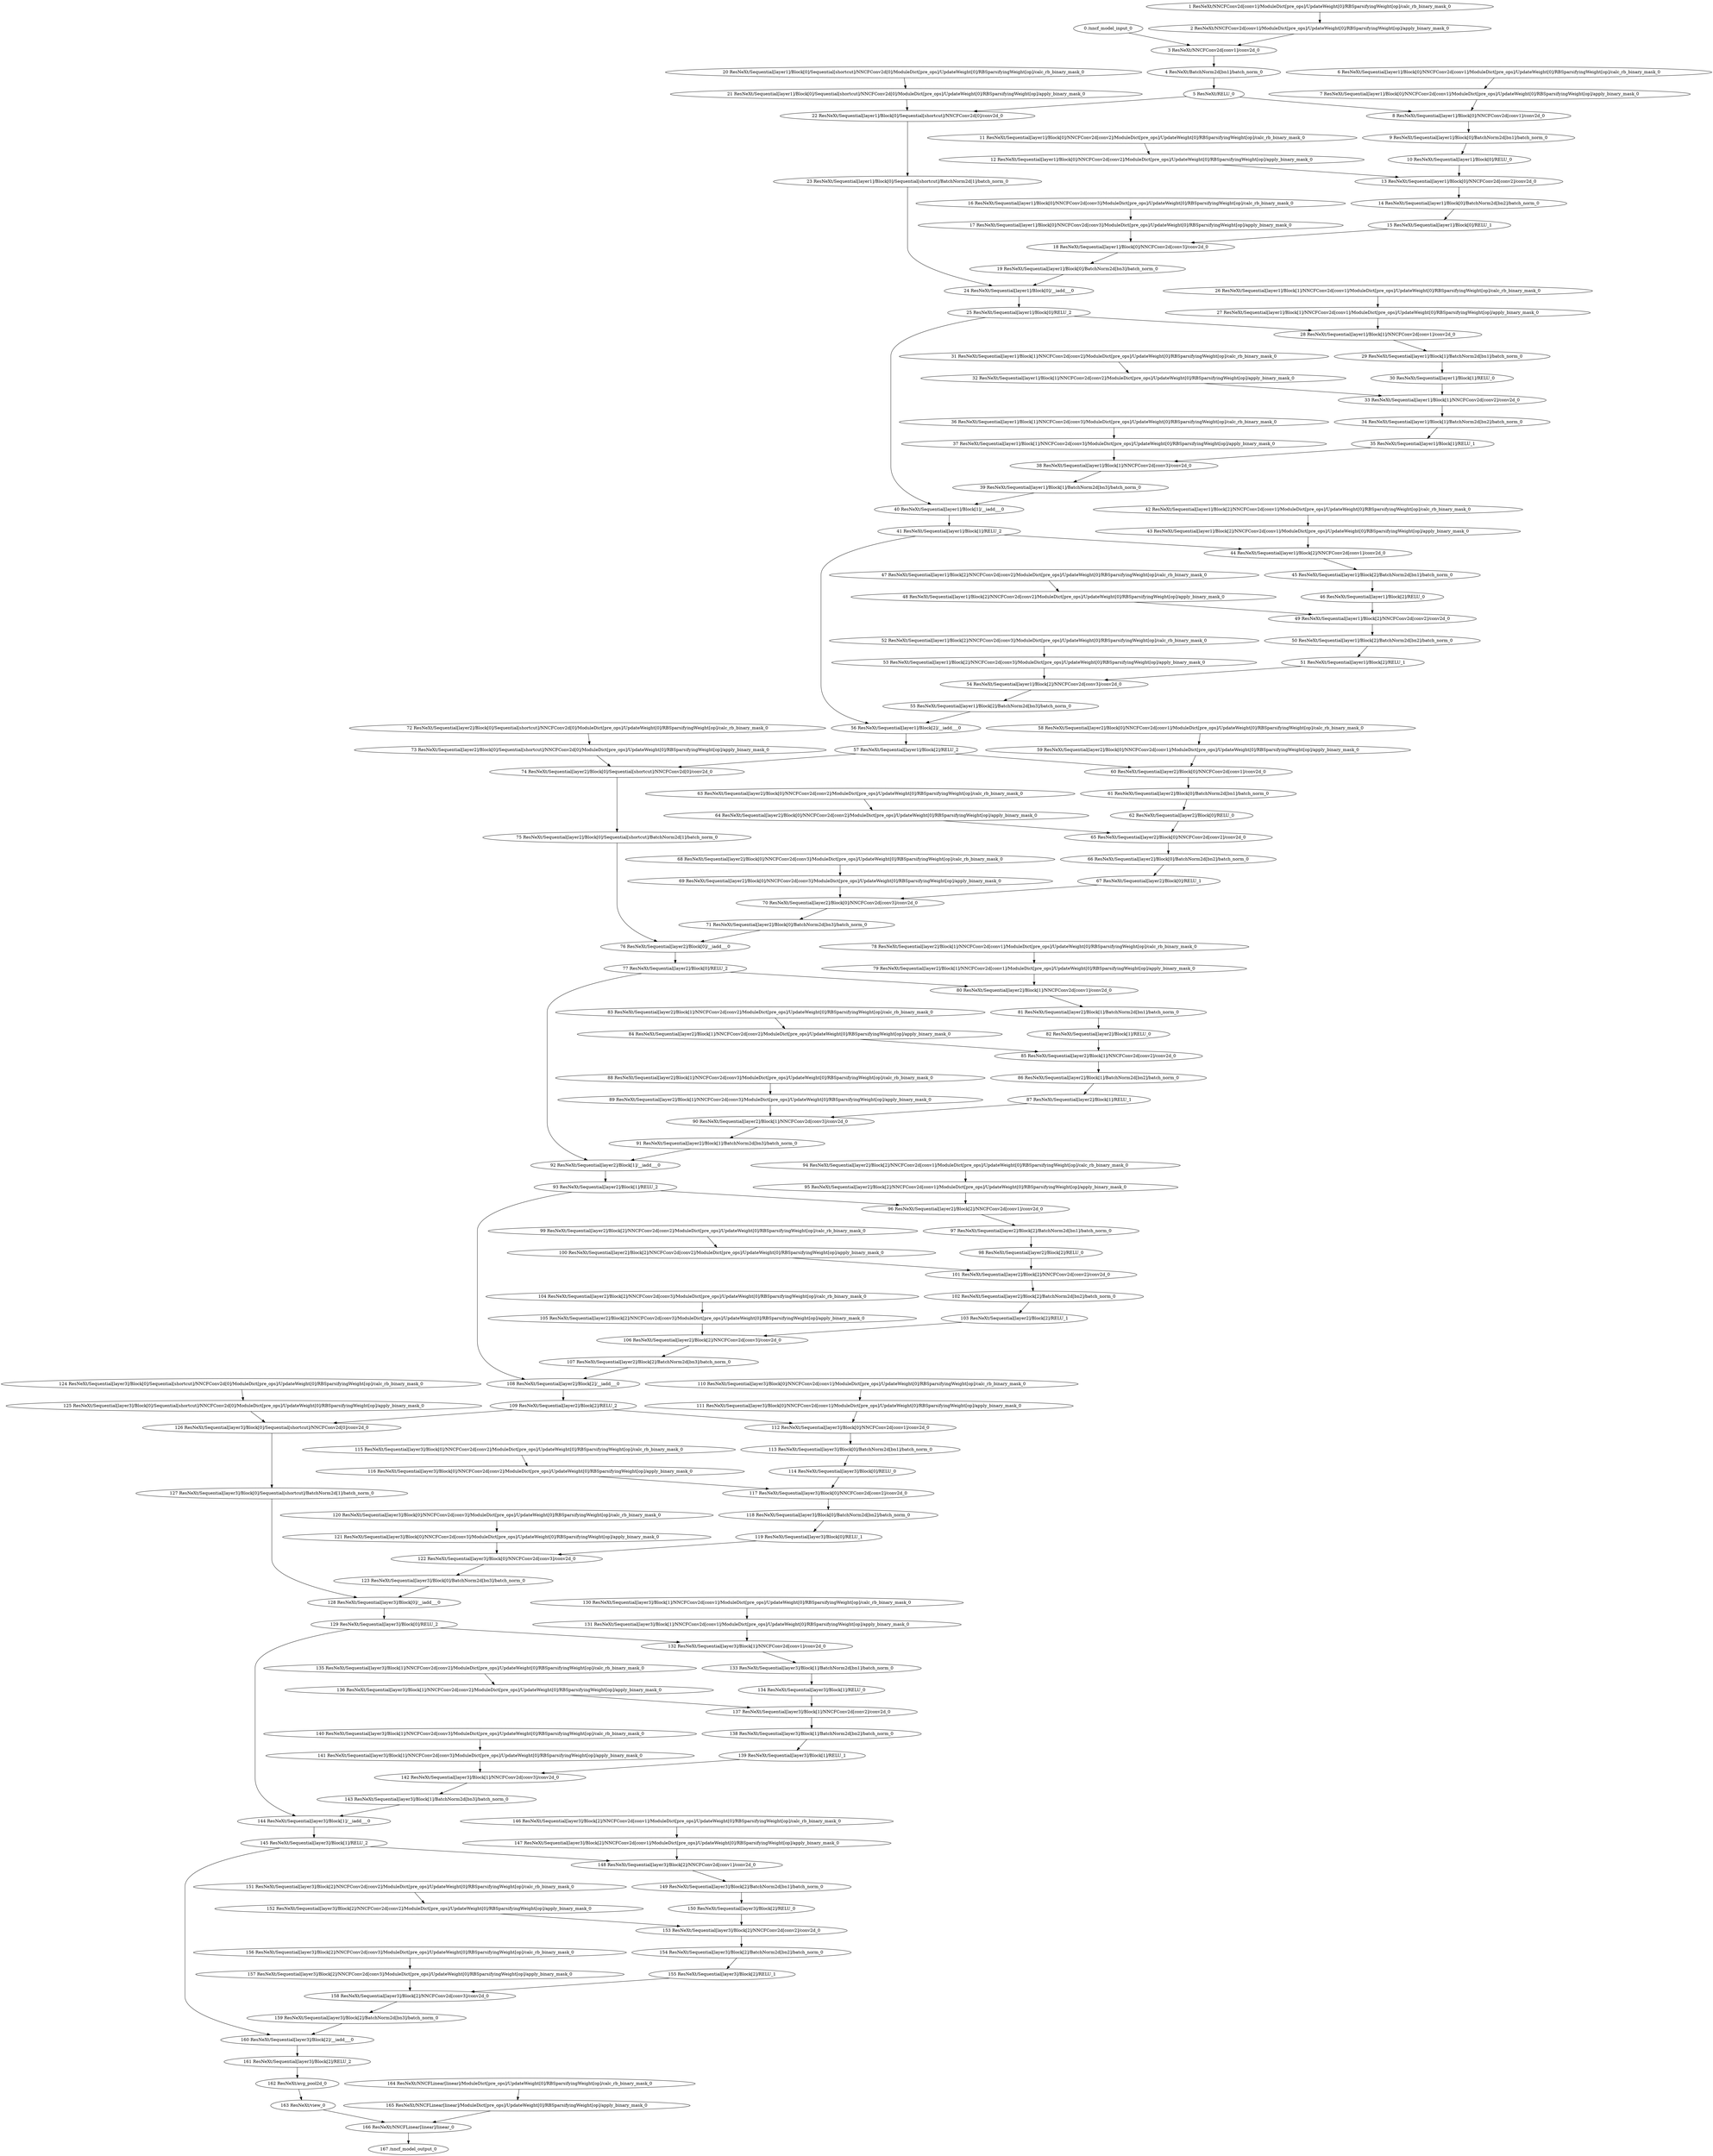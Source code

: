 strict digraph  {
"0 /nncf_model_input_0" [id=0, type=nncf_model_input];
"1 ResNeXt/NNCFConv2d[conv1]/ModuleDict[pre_ops]/UpdateWeight[0]/RBSparsifyingWeight[op]/calc_rb_binary_mask_0" [id=1, type=calc_rb_binary_mask];
"2 ResNeXt/NNCFConv2d[conv1]/ModuleDict[pre_ops]/UpdateWeight[0]/RBSparsifyingWeight[op]/apply_binary_mask_0" [id=2, type=apply_binary_mask];
"3 ResNeXt/NNCFConv2d[conv1]/conv2d_0" [id=3, type=conv2d];
"4 ResNeXt/BatchNorm2d[bn1]/batch_norm_0" [id=4, type=batch_norm];
"5 ResNeXt/RELU_0" [id=5, type=RELU];
"6 ResNeXt/Sequential[layer1]/Block[0]/NNCFConv2d[conv1]/ModuleDict[pre_ops]/UpdateWeight[0]/RBSparsifyingWeight[op]/calc_rb_binary_mask_0" [id=6, type=calc_rb_binary_mask];
"7 ResNeXt/Sequential[layer1]/Block[0]/NNCFConv2d[conv1]/ModuleDict[pre_ops]/UpdateWeight[0]/RBSparsifyingWeight[op]/apply_binary_mask_0" [id=7, type=apply_binary_mask];
"8 ResNeXt/Sequential[layer1]/Block[0]/NNCFConv2d[conv1]/conv2d_0" [id=8, type=conv2d];
"9 ResNeXt/Sequential[layer1]/Block[0]/BatchNorm2d[bn1]/batch_norm_0" [id=9, type=batch_norm];
"10 ResNeXt/Sequential[layer1]/Block[0]/RELU_0" [id=10, type=RELU];
"11 ResNeXt/Sequential[layer1]/Block[0]/NNCFConv2d[conv2]/ModuleDict[pre_ops]/UpdateWeight[0]/RBSparsifyingWeight[op]/calc_rb_binary_mask_0" [id=11, type=calc_rb_binary_mask];
"12 ResNeXt/Sequential[layer1]/Block[0]/NNCFConv2d[conv2]/ModuleDict[pre_ops]/UpdateWeight[0]/RBSparsifyingWeight[op]/apply_binary_mask_0" [id=12, type=apply_binary_mask];
"13 ResNeXt/Sequential[layer1]/Block[0]/NNCFConv2d[conv2]/conv2d_0" [id=13, type=conv2d];
"14 ResNeXt/Sequential[layer1]/Block[0]/BatchNorm2d[bn2]/batch_norm_0" [id=14, type=batch_norm];
"15 ResNeXt/Sequential[layer1]/Block[0]/RELU_1" [id=15, type=RELU];
"16 ResNeXt/Sequential[layer1]/Block[0]/NNCFConv2d[conv3]/ModuleDict[pre_ops]/UpdateWeight[0]/RBSparsifyingWeight[op]/calc_rb_binary_mask_0" [id=16, type=calc_rb_binary_mask];
"17 ResNeXt/Sequential[layer1]/Block[0]/NNCFConv2d[conv3]/ModuleDict[pre_ops]/UpdateWeight[0]/RBSparsifyingWeight[op]/apply_binary_mask_0" [id=17, type=apply_binary_mask];
"18 ResNeXt/Sequential[layer1]/Block[0]/NNCFConv2d[conv3]/conv2d_0" [id=18, type=conv2d];
"19 ResNeXt/Sequential[layer1]/Block[0]/BatchNorm2d[bn3]/batch_norm_0" [id=19, type=batch_norm];
"20 ResNeXt/Sequential[layer1]/Block[0]/Sequential[shortcut]/NNCFConv2d[0]/ModuleDict[pre_ops]/UpdateWeight[0]/RBSparsifyingWeight[op]/calc_rb_binary_mask_0" [id=20, type=calc_rb_binary_mask];
"21 ResNeXt/Sequential[layer1]/Block[0]/Sequential[shortcut]/NNCFConv2d[0]/ModuleDict[pre_ops]/UpdateWeight[0]/RBSparsifyingWeight[op]/apply_binary_mask_0" [id=21, type=apply_binary_mask];
"22 ResNeXt/Sequential[layer1]/Block[0]/Sequential[shortcut]/NNCFConv2d[0]/conv2d_0" [id=22, type=conv2d];
"23 ResNeXt/Sequential[layer1]/Block[0]/Sequential[shortcut]/BatchNorm2d[1]/batch_norm_0" [id=23, type=batch_norm];
"24 ResNeXt/Sequential[layer1]/Block[0]/__iadd___0" [id=24, type=__iadd__];
"25 ResNeXt/Sequential[layer1]/Block[0]/RELU_2" [id=25, type=RELU];
"26 ResNeXt/Sequential[layer1]/Block[1]/NNCFConv2d[conv1]/ModuleDict[pre_ops]/UpdateWeight[0]/RBSparsifyingWeight[op]/calc_rb_binary_mask_0" [id=26, type=calc_rb_binary_mask];
"27 ResNeXt/Sequential[layer1]/Block[1]/NNCFConv2d[conv1]/ModuleDict[pre_ops]/UpdateWeight[0]/RBSparsifyingWeight[op]/apply_binary_mask_0" [id=27, type=apply_binary_mask];
"28 ResNeXt/Sequential[layer1]/Block[1]/NNCFConv2d[conv1]/conv2d_0" [id=28, type=conv2d];
"29 ResNeXt/Sequential[layer1]/Block[1]/BatchNorm2d[bn1]/batch_norm_0" [id=29, type=batch_norm];
"30 ResNeXt/Sequential[layer1]/Block[1]/RELU_0" [id=30, type=RELU];
"31 ResNeXt/Sequential[layer1]/Block[1]/NNCFConv2d[conv2]/ModuleDict[pre_ops]/UpdateWeight[0]/RBSparsifyingWeight[op]/calc_rb_binary_mask_0" [id=31, type=calc_rb_binary_mask];
"32 ResNeXt/Sequential[layer1]/Block[1]/NNCFConv2d[conv2]/ModuleDict[pre_ops]/UpdateWeight[0]/RBSparsifyingWeight[op]/apply_binary_mask_0" [id=32, type=apply_binary_mask];
"33 ResNeXt/Sequential[layer1]/Block[1]/NNCFConv2d[conv2]/conv2d_0" [id=33, type=conv2d];
"34 ResNeXt/Sequential[layer1]/Block[1]/BatchNorm2d[bn2]/batch_norm_0" [id=34, type=batch_norm];
"35 ResNeXt/Sequential[layer1]/Block[1]/RELU_1" [id=35, type=RELU];
"36 ResNeXt/Sequential[layer1]/Block[1]/NNCFConv2d[conv3]/ModuleDict[pre_ops]/UpdateWeight[0]/RBSparsifyingWeight[op]/calc_rb_binary_mask_0" [id=36, type=calc_rb_binary_mask];
"37 ResNeXt/Sequential[layer1]/Block[1]/NNCFConv2d[conv3]/ModuleDict[pre_ops]/UpdateWeight[0]/RBSparsifyingWeight[op]/apply_binary_mask_0" [id=37, type=apply_binary_mask];
"38 ResNeXt/Sequential[layer1]/Block[1]/NNCFConv2d[conv3]/conv2d_0" [id=38, type=conv2d];
"39 ResNeXt/Sequential[layer1]/Block[1]/BatchNorm2d[bn3]/batch_norm_0" [id=39, type=batch_norm];
"40 ResNeXt/Sequential[layer1]/Block[1]/__iadd___0" [id=40, type=__iadd__];
"41 ResNeXt/Sequential[layer1]/Block[1]/RELU_2" [id=41, type=RELU];
"42 ResNeXt/Sequential[layer1]/Block[2]/NNCFConv2d[conv1]/ModuleDict[pre_ops]/UpdateWeight[0]/RBSparsifyingWeight[op]/calc_rb_binary_mask_0" [id=42, type=calc_rb_binary_mask];
"43 ResNeXt/Sequential[layer1]/Block[2]/NNCFConv2d[conv1]/ModuleDict[pre_ops]/UpdateWeight[0]/RBSparsifyingWeight[op]/apply_binary_mask_0" [id=43, type=apply_binary_mask];
"44 ResNeXt/Sequential[layer1]/Block[2]/NNCFConv2d[conv1]/conv2d_0" [id=44, type=conv2d];
"45 ResNeXt/Sequential[layer1]/Block[2]/BatchNorm2d[bn1]/batch_norm_0" [id=45, type=batch_norm];
"46 ResNeXt/Sequential[layer1]/Block[2]/RELU_0" [id=46, type=RELU];
"47 ResNeXt/Sequential[layer1]/Block[2]/NNCFConv2d[conv2]/ModuleDict[pre_ops]/UpdateWeight[0]/RBSparsifyingWeight[op]/calc_rb_binary_mask_0" [id=47, type=calc_rb_binary_mask];
"48 ResNeXt/Sequential[layer1]/Block[2]/NNCFConv2d[conv2]/ModuleDict[pre_ops]/UpdateWeight[0]/RBSparsifyingWeight[op]/apply_binary_mask_0" [id=48, type=apply_binary_mask];
"49 ResNeXt/Sequential[layer1]/Block[2]/NNCFConv2d[conv2]/conv2d_0" [id=49, type=conv2d];
"50 ResNeXt/Sequential[layer1]/Block[2]/BatchNorm2d[bn2]/batch_norm_0" [id=50, type=batch_norm];
"51 ResNeXt/Sequential[layer1]/Block[2]/RELU_1" [id=51, type=RELU];
"52 ResNeXt/Sequential[layer1]/Block[2]/NNCFConv2d[conv3]/ModuleDict[pre_ops]/UpdateWeight[0]/RBSparsifyingWeight[op]/calc_rb_binary_mask_0" [id=52, type=calc_rb_binary_mask];
"53 ResNeXt/Sequential[layer1]/Block[2]/NNCFConv2d[conv3]/ModuleDict[pre_ops]/UpdateWeight[0]/RBSparsifyingWeight[op]/apply_binary_mask_0" [id=53, type=apply_binary_mask];
"54 ResNeXt/Sequential[layer1]/Block[2]/NNCFConv2d[conv3]/conv2d_0" [id=54, type=conv2d];
"55 ResNeXt/Sequential[layer1]/Block[2]/BatchNorm2d[bn3]/batch_norm_0" [id=55, type=batch_norm];
"56 ResNeXt/Sequential[layer1]/Block[2]/__iadd___0" [id=56, type=__iadd__];
"57 ResNeXt/Sequential[layer1]/Block[2]/RELU_2" [id=57, type=RELU];
"58 ResNeXt/Sequential[layer2]/Block[0]/NNCFConv2d[conv1]/ModuleDict[pre_ops]/UpdateWeight[0]/RBSparsifyingWeight[op]/calc_rb_binary_mask_0" [id=58, type=calc_rb_binary_mask];
"59 ResNeXt/Sequential[layer2]/Block[0]/NNCFConv2d[conv1]/ModuleDict[pre_ops]/UpdateWeight[0]/RBSparsifyingWeight[op]/apply_binary_mask_0" [id=59, type=apply_binary_mask];
"60 ResNeXt/Sequential[layer2]/Block[0]/NNCFConv2d[conv1]/conv2d_0" [id=60, type=conv2d];
"61 ResNeXt/Sequential[layer2]/Block[0]/BatchNorm2d[bn1]/batch_norm_0" [id=61, type=batch_norm];
"62 ResNeXt/Sequential[layer2]/Block[0]/RELU_0" [id=62, type=RELU];
"63 ResNeXt/Sequential[layer2]/Block[0]/NNCFConv2d[conv2]/ModuleDict[pre_ops]/UpdateWeight[0]/RBSparsifyingWeight[op]/calc_rb_binary_mask_0" [id=63, type=calc_rb_binary_mask];
"64 ResNeXt/Sequential[layer2]/Block[0]/NNCFConv2d[conv2]/ModuleDict[pre_ops]/UpdateWeight[0]/RBSparsifyingWeight[op]/apply_binary_mask_0" [id=64, type=apply_binary_mask];
"65 ResNeXt/Sequential[layer2]/Block[0]/NNCFConv2d[conv2]/conv2d_0" [id=65, type=conv2d];
"66 ResNeXt/Sequential[layer2]/Block[0]/BatchNorm2d[bn2]/batch_norm_0" [id=66, type=batch_norm];
"67 ResNeXt/Sequential[layer2]/Block[0]/RELU_1" [id=67, type=RELU];
"68 ResNeXt/Sequential[layer2]/Block[0]/NNCFConv2d[conv3]/ModuleDict[pre_ops]/UpdateWeight[0]/RBSparsifyingWeight[op]/calc_rb_binary_mask_0" [id=68, type=calc_rb_binary_mask];
"69 ResNeXt/Sequential[layer2]/Block[0]/NNCFConv2d[conv3]/ModuleDict[pre_ops]/UpdateWeight[0]/RBSparsifyingWeight[op]/apply_binary_mask_0" [id=69, type=apply_binary_mask];
"70 ResNeXt/Sequential[layer2]/Block[0]/NNCFConv2d[conv3]/conv2d_0" [id=70, type=conv2d];
"71 ResNeXt/Sequential[layer2]/Block[0]/BatchNorm2d[bn3]/batch_norm_0" [id=71, type=batch_norm];
"72 ResNeXt/Sequential[layer2]/Block[0]/Sequential[shortcut]/NNCFConv2d[0]/ModuleDict[pre_ops]/UpdateWeight[0]/RBSparsifyingWeight[op]/calc_rb_binary_mask_0" [id=72, type=calc_rb_binary_mask];
"73 ResNeXt/Sequential[layer2]/Block[0]/Sequential[shortcut]/NNCFConv2d[0]/ModuleDict[pre_ops]/UpdateWeight[0]/RBSparsifyingWeight[op]/apply_binary_mask_0" [id=73, type=apply_binary_mask];
"74 ResNeXt/Sequential[layer2]/Block[0]/Sequential[shortcut]/NNCFConv2d[0]/conv2d_0" [id=74, type=conv2d];
"75 ResNeXt/Sequential[layer2]/Block[0]/Sequential[shortcut]/BatchNorm2d[1]/batch_norm_0" [id=75, type=batch_norm];
"76 ResNeXt/Sequential[layer2]/Block[0]/__iadd___0" [id=76, type=__iadd__];
"77 ResNeXt/Sequential[layer2]/Block[0]/RELU_2" [id=77, type=RELU];
"78 ResNeXt/Sequential[layer2]/Block[1]/NNCFConv2d[conv1]/ModuleDict[pre_ops]/UpdateWeight[0]/RBSparsifyingWeight[op]/calc_rb_binary_mask_0" [id=78, type=calc_rb_binary_mask];
"79 ResNeXt/Sequential[layer2]/Block[1]/NNCFConv2d[conv1]/ModuleDict[pre_ops]/UpdateWeight[0]/RBSparsifyingWeight[op]/apply_binary_mask_0" [id=79, type=apply_binary_mask];
"80 ResNeXt/Sequential[layer2]/Block[1]/NNCFConv2d[conv1]/conv2d_0" [id=80, type=conv2d];
"81 ResNeXt/Sequential[layer2]/Block[1]/BatchNorm2d[bn1]/batch_norm_0" [id=81, type=batch_norm];
"82 ResNeXt/Sequential[layer2]/Block[1]/RELU_0" [id=82, type=RELU];
"83 ResNeXt/Sequential[layer2]/Block[1]/NNCFConv2d[conv2]/ModuleDict[pre_ops]/UpdateWeight[0]/RBSparsifyingWeight[op]/calc_rb_binary_mask_0" [id=83, type=calc_rb_binary_mask];
"84 ResNeXt/Sequential[layer2]/Block[1]/NNCFConv2d[conv2]/ModuleDict[pre_ops]/UpdateWeight[0]/RBSparsifyingWeight[op]/apply_binary_mask_0" [id=84, type=apply_binary_mask];
"85 ResNeXt/Sequential[layer2]/Block[1]/NNCFConv2d[conv2]/conv2d_0" [id=85, type=conv2d];
"86 ResNeXt/Sequential[layer2]/Block[1]/BatchNorm2d[bn2]/batch_norm_0" [id=86, type=batch_norm];
"87 ResNeXt/Sequential[layer2]/Block[1]/RELU_1" [id=87, type=RELU];
"88 ResNeXt/Sequential[layer2]/Block[1]/NNCFConv2d[conv3]/ModuleDict[pre_ops]/UpdateWeight[0]/RBSparsifyingWeight[op]/calc_rb_binary_mask_0" [id=88, type=calc_rb_binary_mask];
"89 ResNeXt/Sequential[layer2]/Block[1]/NNCFConv2d[conv3]/ModuleDict[pre_ops]/UpdateWeight[0]/RBSparsifyingWeight[op]/apply_binary_mask_0" [id=89, type=apply_binary_mask];
"90 ResNeXt/Sequential[layer2]/Block[1]/NNCFConv2d[conv3]/conv2d_0" [id=90, type=conv2d];
"91 ResNeXt/Sequential[layer2]/Block[1]/BatchNorm2d[bn3]/batch_norm_0" [id=91, type=batch_norm];
"92 ResNeXt/Sequential[layer2]/Block[1]/__iadd___0" [id=92, type=__iadd__];
"93 ResNeXt/Sequential[layer2]/Block[1]/RELU_2" [id=93, type=RELU];
"94 ResNeXt/Sequential[layer2]/Block[2]/NNCFConv2d[conv1]/ModuleDict[pre_ops]/UpdateWeight[0]/RBSparsifyingWeight[op]/calc_rb_binary_mask_0" [id=94, type=calc_rb_binary_mask];
"95 ResNeXt/Sequential[layer2]/Block[2]/NNCFConv2d[conv1]/ModuleDict[pre_ops]/UpdateWeight[0]/RBSparsifyingWeight[op]/apply_binary_mask_0" [id=95, type=apply_binary_mask];
"96 ResNeXt/Sequential[layer2]/Block[2]/NNCFConv2d[conv1]/conv2d_0" [id=96, type=conv2d];
"97 ResNeXt/Sequential[layer2]/Block[2]/BatchNorm2d[bn1]/batch_norm_0" [id=97, type=batch_norm];
"98 ResNeXt/Sequential[layer2]/Block[2]/RELU_0" [id=98, type=RELU];
"99 ResNeXt/Sequential[layer2]/Block[2]/NNCFConv2d[conv2]/ModuleDict[pre_ops]/UpdateWeight[0]/RBSparsifyingWeight[op]/calc_rb_binary_mask_0" [id=99, type=calc_rb_binary_mask];
"100 ResNeXt/Sequential[layer2]/Block[2]/NNCFConv2d[conv2]/ModuleDict[pre_ops]/UpdateWeight[0]/RBSparsifyingWeight[op]/apply_binary_mask_0" [id=100, type=apply_binary_mask];
"101 ResNeXt/Sequential[layer2]/Block[2]/NNCFConv2d[conv2]/conv2d_0" [id=101, type=conv2d];
"102 ResNeXt/Sequential[layer2]/Block[2]/BatchNorm2d[bn2]/batch_norm_0" [id=102, type=batch_norm];
"103 ResNeXt/Sequential[layer2]/Block[2]/RELU_1" [id=103, type=RELU];
"104 ResNeXt/Sequential[layer2]/Block[2]/NNCFConv2d[conv3]/ModuleDict[pre_ops]/UpdateWeight[0]/RBSparsifyingWeight[op]/calc_rb_binary_mask_0" [id=104, type=calc_rb_binary_mask];
"105 ResNeXt/Sequential[layer2]/Block[2]/NNCFConv2d[conv3]/ModuleDict[pre_ops]/UpdateWeight[0]/RBSparsifyingWeight[op]/apply_binary_mask_0" [id=105, type=apply_binary_mask];
"106 ResNeXt/Sequential[layer2]/Block[2]/NNCFConv2d[conv3]/conv2d_0" [id=106, type=conv2d];
"107 ResNeXt/Sequential[layer2]/Block[2]/BatchNorm2d[bn3]/batch_norm_0" [id=107, type=batch_norm];
"108 ResNeXt/Sequential[layer2]/Block[2]/__iadd___0" [id=108, type=__iadd__];
"109 ResNeXt/Sequential[layer2]/Block[2]/RELU_2" [id=109, type=RELU];
"110 ResNeXt/Sequential[layer3]/Block[0]/NNCFConv2d[conv1]/ModuleDict[pre_ops]/UpdateWeight[0]/RBSparsifyingWeight[op]/calc_rb_binary_mask_0" [id=110, type=calc_rb_binary_mask];
"111 ResNeXt/Sequential[layer3]/Block[0]/NNCFConv2d[conv1]/ModuleDict[pre_ops]/UpdateWeight[0]/RBSparsifyingWeight[op]/apply_binary_mask_0" [id=111, type=apply_binary_mask];
"112 ResNeXt/Sequential[layer3]/Block[0]/NNCFConv2d[conv1]/conv2d_0" [id=112, type=conv2d];
"113 ResNeXt/Sequential[layer3]/Block[0]/BatchNorm2d[bn1]/batch_norm_0" [id=113, type=batch_norm];
"114 ResNeXt/Sequential[layer3]/Block[0]/RELU_0" [id=114, type=RELU];
"115 ResNeXt/Sequential[layer3]/Block[0]/NNCFConv2d[conv2]/ModuleDict[pre_ops]/UpdateWeight[0]/RBSparsifyingWeight[op]/calc_rb_binary_mask_0" [id=115, type=calc_rb_binary_mask];
"116 ResNeXt/Sequential[layer3]/Block[0]/NNCFConv2d[conv2]/ModuleDict[pre_ops]/UpdateWeight[0]/RBSparsifyingWeight[op]/apply_binary_mask_0" [id=116, type=apply_binary_mask];
"117 ResNeXt/Sequential[layer3]/Block[0]/NNCFConv2d[conv2]/conv2d_0" [id=117, type=conv2d];
"118 ResNeXt/Sequential[layer3]/Block[0]/BatchNorm2d[bn2]/batch_norm_0" [id=118, type=batch_norm];
"119 ResNeXt/Sequential[layer3]/Block[0]/RELU_1" [id=119, type=RELU];
"120 ResNeXt/Sequential[layer3]/Block[0]/NNCFConv2d[conv3]/ModuleDict[pre_ops]/UpdateWeight[0]/RBSparsifyingWeight[op]/calc_rb_binary_mask_0" [id=120, type=calc_rb_binary_mask];
"121 ResNeXt/Sequential[layer3]/Block[0]/NNCFConv2d[conv3]/ModuleDict[pre_ops]/UpdateWeight[0]/RBSparsifyingWeight[op]/apply_binary_mask_0" [id=121, type=apply_binary_mask];
"122 ResNeXt/Sequential[layer3]/Block[0]/NNCFConv2d[conv3]/conv2d_0" [id=122, type=conv2d];
"123 ResNeXt/Sequential[layer3]/Block[0]/BatchNorm2d[bn3]/batch_norm_0" [id=123, type=batch_norm];
"124 ResNeXt/Sequential[layer3]/Block[0]/Sequential[shortcut]/NNCFConv2d[0]/ModuleDict[pre_ops]/UpdateWeight[0]/RBSparsifyingWeight[op]/calc_rb_binary_mask_0" [id=124, type=calc_rb_binary_mask];
"125 ResNeXt/Sequential[layer3]/Block[0]/Sequential[shortcut]/NNCFConv2d[0]/ModuleDict[pre_ops]/UpdateWeight[0]/RBSparsifyingWeight[op]/apply_binary_mask_0" [id=125, type=apply_binary_mask];
"126 ResNeXt/Sequential[layer3]/Block[0]/Sequential[shortcut]/NNCFConv2d[0]/conv2d_0" [id=126, type=conv2d];
"127 ResNeXt/Sequential[layer3]/Block[0]/Sequential[shortcut]/BatchNorm2d[1]/batch_norm_0" [id=127, type=batch_norm];
"128 ResNeXt/Sequential[layer3]/Block[0]/__iadd___0" [id=128, type=__iadd__];
"129 ResNeXt/Sequential[layer3]/Block[0]/RELU_2" [id=129, type=RELU];
"130 ResNeXt/Sequential[layer3]/Block[1]/NNCFConv2d[conv1]/ModuleDict[pre_ops]/UpdateWeight[0]/RBSparsifyingWeight[op]/calc_rb_binary_mask_0" [id=130, type=calc_rb_binary_mask];
"131 ResNeXt/Sequential[layer3]/Block[1]/NNCFConv2d[conv1]/ModuleDict[pre_ops]/UpdateWeight[0]/RBSparsifyingWeight[op]/apply_binary_mask_0" [id=131, type=apply_binary_mask];
"132 ResNeXt/Sequential[layer3]/Block[1]/NNCFConv2d[conv1]/conv2d_0" [id=132, type=conv2d];
"133 ResNeXt/Sequential[layer3]/Block[1]/BatchNorm2d[bn1]/batch_norm_0" [id=133, type=batch_norm];
"134 ResNeXt/Sequential[layer3]/Block[1]/RELU_0" [id=134, type=RELU];
"135 ResNeXt/Sequential[layer3]/Block[1]/NNCFConv2d[conv2]/ModuleDict[pre_ops]/UpdateWeight[0]/RBSparsifyingWeight[op]/calc_rb_binary_mask_0" [id=135, type=calc_rb_binary_mask];
"136 ResNeXt/Sequential[layer3]/Block[1]/NNCFConv2d[conv2]/ModuleDict[pre_ops]/UpdateWeight[0]/RBSparsifyingWeight[op]/apply_binary_mask_0" [id=136, type=apply_binary_mask];
"137 ResNeXt/Sequential[layer3]/Block[1]/NNCFConv2d[conv2]/conv2d_0" [id=137, type=conv2d];
"138 ResNeXt/Sequential[layer3]/Block[1]/BatchNorm2d[bn2]/batch_norm_0" [id=138, type=batch_norm];
"139 ResNeXt/Sequential[layer3]/Block[1]/RELU_1" [id=139, type=RELU];
"140 ResNeXt/Sequential[layer3]/Block[1]/NNCFConv2d[conv3]/ModuleDict[pre_ops]/UpdateWeight[0]/RBSparsifyingWeight[op]/calc_rb_binary_mask_0" [id=140, type=calc_rb_binary_mask];
"141 ResNeXt/Sequential[layer3]/Block[1]/NNCFConv2d[conv3]/ModuleDict[pre_ops]/UpdateWeight[0]/RBSparsifyingWeight[op]/apply_binary_mask_0" [id=141, type=apply_binary_mask];
"142 ResNeXt/Sequential[layer3]/Block[1]/NNCFConv2d[conv3]/conv2d_0" [id=142, type=conv2d];
"143 ResNeXt/Sequential[layer3]/Block[1]/BatchNorm2d[bn3]/batch_norm_0" [id=143, type=batch_norm];
"144 ResNeXt/Sequential[layer3]/Block[1]/__iadd___0" [id=144, type=__iadd__];
"145 ResNeXt/Sequential[layer3]/Block[1]/RELU_2" [id=145, type=RELU];
"146 ResNeXt/Sequential[layer3]/Block[2]/NNCFConv2d[conv1]/ModuleDict[pre_ops]/UpdateWeight[0]/RBSparsifyingWeight[op]/calc_rb_binary_mask_0" [id=146, type=calc_rb_binary_mask];
"147 ResNeXt/Sequential[layer3]/Block[2]/NNCFConv2d[conv1]/ModuleDict[pre_ops]/UpdateWeight[0]/RBSparsifyingWeight[op]/apply_binary_mask_0" [id=147, type=apply_binary_mask];
"148 ResNeXt/Sequential[layer3]/Block[2]/NNCFConv2d[conv1]/conv2d_0" [id=148, type=conv2d];
"149 ResNeXt/Sequential[layer3]/Block[2]/BatchNorm2d[bn1]/batch_norm_0" [id=149, type=batch_norm];
"150 ResNeXt/Sequential[layer3]/Block[2]/RELU_0" [id=150, type=RELU];
"151 ResNeXt/Sequential[layer3]/Block[2]/NNCFConv2d[conv2]/ModuleDict[pre_ops]/UpdateWeight[0]/RBSparsifyingWeight[op]/calc_rb_binary_mask_0" [id=151, type=calc_rb_binary_mask];
"152 ResNeXt/Sequential[layer3]/Block[2]/NNCFConv2d[conv2]/ModuleDict[pre_ops]/UpdateWeight[0]/RBSparsifyingWeight[op]/apply_binary_mask_0" [id=152, type=apply_binary_mask];
"153 ResNeXt/Sequential[layer3]/Block[2]/NNCFConv2d[conv2]/conv2d_0" [id=153, type=conv2d];
"154 ResNeXt/Sequential[layer3]/Block[2]/BatchNorm2d[bn2]/batch_norm_0" [id=154, type=batch_norm];
"155 ResNeXt/Sequential[layer3]/Block[2]/RELU_1" [id=155, type=RELU];
"156 ResNeXt/Sequential[layer3]/Block[2]/NNCFConv2d[conv3]/ModuleDict[pre_ops]/UpdateWeight[0]/RBSparsifyingWeight[op]/calc_rb_binary_mask_0" [id=156, type=calc_rb_binary_mask];
"157 ResNeXt/Sequential[layer3]/Block[2]/NNCFConv2d[conv3]/ModuleDict[pre_ops]/UpdateWeight[0]/RBSparsifyingWeight[op]/apply_binary_mask_0" [id=157, type=apply_binary_mask];
"158 ResNeXt/Sequential[layer3]/Block[2]/NNCFConv2d[conv3]/conv2d_0" [id=158, type=conv2d];
"159 ResNeXt/Sequential[layer3]/Block[2]/BatchNorm2d[bn3]/batch_norm_0" [id=159, type=batch_norm];
"160 ResNeXt/Sequential[layer3]/Block[2]/__iadd___0" [id=160, type=__iadd__];
"161 ResNeXt/Sequential[layer3]/Block[2]/RELU_2" [id=161, type=RELU];
"162 ResNeXt/avg_pool2d_0" [id=162, type=avg_pool2d];
"163 ResNeXt/view_0" [id=163, type=view];
"164 ResNeXt/NNCFLinear[linear]/ModuleDict[pre_ops]/UpdateWeight[0]/RBSparsifyingWeight[op]/calc_rb_binary_mask_0" [id=164, type=calc_rb_binary_mask];
"165 ResNeXt/NNCFLinear[linear]/ModuleDict[pre_ops]/UpdateWeight[0]/RBSparsifyingWeight[op]/apply_binary_mask_0" [id=165, type=apply_binary_mask];
"166 ResNeXt/NNCFLinear[linear]/linear_0" [id=166, type=linear];
"167 /nncf_model_output_0" [id=167, type=nncf_model_output];
"0 /nncf_model_input_0" -> "3 ResNeXt/NNCFConv2d[conv1]/conv2d_0";
"1 ResNeXt/NNCFConv2d[conv1]/ModuleDict[pre_ops]/UpdateWeight[0]/RBSparsifyingWeight[op]/calc_rb_binary_mask_0" -> "2 ResNeXt/NNCFConv2d[conv1]/ModuleDict[pre_ops]/UpdateWeight[0]/RBSparsifyingWeight[op]/apply_binary_mask_0";
"2 ResNeXt/NNCFConv2d[conv1]/ModuleDict[pre_ops]/UpdateWeight[0]/RBSparsifyingWeight[op]/apply_binary_mask_0" -> "3 ResNeXt/NNCFConv2d[conv1]/conv2d_0";
"3 ResNeXt/NNCFConv2d[conv1]/conv2d_0" -> "4 ResNeXt/BatchNorm2d[bn1]/batch_norm_0";
"4 ResNeXt/BatchNorm2d[bn1]/batch_norm_0" -> "5 ResNeXt/RELU_0";
"5 ResNeXt/RELU_0" -> "8 ResNeXt/Sequential[layer1]/Block[0]/NNCFConv2d[conv1]/conv2d_0";
"6 ResNeXt/Sequential[layer1]/Block[0]/NNCFConv2d[conv1]/ModuleDict[pre_ops]/UpdateWeight[0]/RBSparsifyingWeight[op]/calc_rb_binary_mask_0" -> "7 ResNeXt/Sequential[layer1]/Block[0]/NNCFConv2d[conv1]/ModuleDict[pre_ops]/UpdateWeight[0]/RBSparsifyingWeight[op]/apply_binary_mask_0";
"7 ResNeXt/Sequential[layer1]/Block[0]/NNCFConv2d[conv1]/ModuleDict[pre_ops]/UpdateWeight[0]/RBSparsifyingWeight[op]/apply_binary_mask_0" -> "8 ResNeXt/Sequential[layer1]/Block[0]/NNCFConv2d[conv1]/conv2d_0";
"8 ResNeXt/Sequential[layer1]/Block[0]/NNCFConv2d[conv1]/conv2d_0" -> "9 ResNeXt/Sequential[layer1]/Block[0]/BatchNorm2d[bn1]/batch_norm_0";
"5 ResNeXt/RELU_0" -> "22 ResNeXt/Sequential[layer1]/Block[0]/Sequential[shortcut]/NNCFConv2d[0]/conv2d_0";
"9 ResNeXt/Sequential[layer1]/Block[0]/BatchNorm2d[bn1]/batch_norm_0" -> "10 ResNeXt/Sequential[layer1]/Block[0]/RELU_0";
"10 ResNeXt/Sequential[layer1]/Block[0]/RELU_0" -> "13 ResNeXt/Sequential[layer1]/Block[0]/NNCFConv2d[conv2]/conv2d_0";
"11 ResNeXt/Sequential[layer1]/Block[0]/NNCFConv2d[conv2]/ModuleDict[pre_ops]/UpdateWeight[0]/RBSparsifyingWeight[op]/calc_rb_binary_mask_0" -> "12 ResNeXt/Sequential[layer1]/Block[0]/NNCFConv2d[conv2]/ModuleDict[pre_ops]/UpdateWeight[0]/RBSparsifyingWeight[op]/apply_binary_mask_0";
"12 ResNeXt/Sequential[layer1]/Block[0]/NNCFConv2d[conv2]/ModuleDict[pre_ops]/UpdateWeight[0]/RBSparsifyingWeight[op]/apply_binary_mask_0" -> "13 ResNeXt/Sequential[layer1]/Block[0]/NNCFConv2d[conv2]/conv2d_0";
"13 ResNeXt/Sequential[layer1]/Block[0]/NNCFConv2d[conv2]/conv2d_0" -> "14 ResNeXt/Sequential[layer1]/Block[0]/BatchNorm2d[bn2]/batch_norm_0";
"14 ResNeXt/Sequential[layer1]/Block[0]/BatchNorm2d[bn2]/batch_norm_0" -> "15 ResNeXt/Sequential[layer1]/Block[0]/RELU_1";
"15 ResNeXt/Sequential[layer1]/Block[0]/RELU_1" -> "18 ResNeXt/Sequential[layer1]/Block[0]/NNCFConv2d[conv3]/conv2d_0";
"16 ResNeXt/Sequential[layer1]/Block[0]/NNCFConv2d[conv3]/ModuleDict[pre_ops]/UpdateWeight[0]/RBSparsifyingWeight[op]/calc_rb_binary_mask_0" -> "17 ResNeXt/Sequential[layer1]/Block[0]/NNCFConv2d[conv3]/ModuleDict[pre_ops]/UpdateWeight[0]/RBSparsifyingWeight[op]/apply_binary_mask_0";
"17 ResNeXt/Sequential[layer1]/Block[0]/NNCFConv2d[conv3]/ModuleDict[pre_ops]/UpdateWeight[0]/RBSparsifyingWeight[op]/apply_binary_mask_0" -> "18 ResNeXt/Sequential[layer1]/Block[0]/NNCFConv2d[conv3]/conv2d_0";
"18 ResNeXt/Sequential[layer1]/Block[0]/NNCFConv2d[conv3]/conv2d_0" -> "19 ResNeXt/Sequential[layer1]/Block[0]/BatchNorm2d[bn3]/batch_norm_0";
"19 ResNeXt/Sequential[layer1]/Block[0]/BatchNorm2d[bn3]/batch_norm_0" -> "24 ResNeXt/Sequential[layer1]/Block[0]/__iadd___0";
"20 ResNeXt/Sequential[layer1]/Block[0]/Sequential[shortcut]/NNCFConv2d[0]/ModuleDict[pre_ops]/UpdateWeight[0]/RBSparsifyingWeight[op]/calc_rb_binary_mask_0" -> "21 ResNeXt/Sequential[layer1]/Block[0]/Sequential[shortcut]/NNCFConv2d[0]/ModuleDict[pre_ops]/UpdateWeight[0]/RBSparsifyingWeight[op]/apply_binary_mask_0";
"21 ResNeXt/Sequential[layer1]/Block[0]/Sequential[shortcut]/NNCFConv2d[0]/ModuleDict[pre_ops]/UpdateWeight[0]/RBSparsifyingWeight[op]/apply_binary_mask_0" -> "22 ResNeXt/Sequential[layer1]/Block[0]/Sequential[shortcut]/NNCFConv2d[0]/conv2d_0";
"22 ResNeXt/Sequential[layer1]/Block[0]/Sequential[shortcut]/NNCFConv2d[0]/conv2d_0" -> "23 ResNeXt/Sequential[layer1]/Block[0]/Sequential[shortcut]/BatchNorm2d[1]/batch_norm_0";
"23 ResNeXt/Sequential[layer1]/Block[0]/Sequential[shortcut]/BatchNorm2d[1]/batch_norm_0" -> "24 ResNeXt/Sequential[layer1]/Block[0]/__iadd___0";
"24 ResNeXt/Sequential[layer1]/Block[0]/__iadd___0" -> "25 ResNeXt/Sequential[layer1]/Block[0]/RELU_2";
"25 ResNeXt/Sequential[layer1]/Block[0]/RELU_2" -> "28 ResNeXt/Sequential[layer1]/Block[1]/NNCFConv2d[conv1]/conv2d_0";
"25 ResNeXt/Sequential[layer1]/Block[0]/RELU_2" -> "40 ResNeXt/Sequential[layer1]/Block[1]/__iadd___0";
"26 ResNeXt/Sequential[layer1]/Block[1]/NNCFConv2d[conv1]/ModuleDict[pre_ops]/UpdateWeight[0]/RBSparsifyingWeight[op]/calc_rb_binary_mask_0" -> "27 ResNeXt/Sequential[layer1]/Block[1]/NNCFConv2d[conv1]/ModuleDict[pre_ops]/UpdateWeight[0]/RBSparsifyingWeight[op]/apply_binary_mask_0";
"27 ResNeXt/Sequential[layer1]/Block[1]/NNCFConv2d[conv1]/ModuleDict[pre_ops]/UpdateWeight[0]/RBSparsifyingWeight[op]/apply_binary_mask_0" -> "28 ResNeXt/Sequential[layer1]/Block[1]/NNCFConv2d[conv1]/conv2d_0";
"28 ResNeXt/Sequential[layer1]/Block[1]/NNCFConv2d[conv1]/conv2d_0" -> "29 ResNeXt/Sequential[layer1]/Block[1]/BatchNorm2d[bn1]/batch_norm_0";
"29 ResNeXt/Sequential[layer1]/Block[1]/BatchNorm2d[bn1]/batch_norm_0" -> "30 ResNeXt/Sequential[layer1]/Block[1]/RELU_0";
"30 ResNeXt/Sequential[layer1]/Block[1]/RELU_0" -> "33 ResNeXt/Sequential[layer1]/Block[1]/NNCFConv2d[conv2]/conv2d_0";
"31 ResNeXt/Sequential[layer1]/Block[1]/NNCFConv2d[conv2]/ModuleDict[pre_ops]/UpdateWeight[0]/RBSparsifyingWeight[op]/calc_rb_binary_mask_0" -> "32 ResNeXt/Sequential[layer1]/Block[1]/NNCFConv2d[conv2]/ModuleDict[pre_ops]/UpdateWeight[0]/RBSparsifyingWeight[op]/apply_binary_mask_0";
"32 ResNeXt/Sequential[layer1]/Block[1]/NNCFConv2d[conv2]/ModuleDict[pre_ops]/UpdateWeight[0]/RBSparsifyingWeight[op]/apply_binary_mask_0" -> "33 ResNeXt/Sequential[layer1]/Block[1]/NNCFConv2d[conv2]/conv2d_0";
"33 ResNeXt/Sequential[layer1]/Block[1]/NNCFConv2d[conv2]/conv2d_0" -> "34 ResNeXt/Sequential[layer1]/Block[1]/BatchNorm2d[bn2]/batch_norm_0";
"34 ResNeXt/Sequential[layer1]/Block[1]/BatchNorm2d[bn2]/batch_norm_0" -> "35 ResNeXt/Sequential[layer1]/Block[1]/RELU_1";
"35 ResNeXt/Sequential[layer1]/Block[1]/RELU_1" -> "38 ResNeXt/Sequential[layer1]/Block[1]/NNCFConv2d[conv3]/conv2d_0";
"36 ResNeXt/Sequential[layer1]/Block[1]/NNCFConv2d[conv3]/ModuleDict[pre_ops]/UpdateWeight[0]/RBSparsifyingWeight[op]/calc_rb_binary_mask_0" -> "37 ResNeXt/Sequential[layer1]/Block[1]/NNCFConv2d[conv3]/ModuleDict[pre_ops]/UpdateWeight[0]/RBSparsifyingWeight[op]/apply_binary_mask_0";
"37 ResNeXt/Sequential[layer1]/Block[1]/NNCFConv2d[conv3]/ModuleDict[pre_ops]/UpdateWeight[0]/RBSparsifyingWeight[op]/apply_binary_mask_0" -> "38 ResNeXt/Sequential[layer1]/Block[1]/NNCFConv2d[conv3]/conv2d_0";
"38 ResNeXt/Sequential[layer1]/Block[1]/NNCFConv2d[conv3]/conv2d_0" -> "39 ResNeXt/Sequential[layer1]/Block[1]/BatchNorm2d[bn3]/batch_norm_0";
"39 ResNeXt/Sequential[layer1]/Block[1]/BatchNorm2d[bn3]/batch_norm_0" -> "40 ResNeXt/Sequential[layer1]/Block[1]/__iadd___0";
"40 ResNeXt/Sequential[layer1]/Block[1]/__iadd___0" -> "41 ResNeXt/Sequential[layer1]/Block[1]/RELU_2";
"41 ResNeXt/Sequential[layer1]/Block[1]/RELU_2" -> "44 ResNeXt/Sequential[layer1]/Block[2]/NNCFConv2d[conv1]/conv2d_0";
"41 ResNeXt/Sequential[layer1]/Block[1]/RELU_2" -> "56 ResNeXt/Sequential[layer1]/Block[2]/__iadd___0";
"42 ResNeXt/Sequential[layer1]/Block[2]/NNCFConv2d[conv1]/ModuleDict[pre_ops]/UpdateWeight[0]/RBSparsifyingWeight[op]/calc_rb_binary_mask_0" -> "43 ResNeXt/Sequential[layer1]/Block[2]/NNCFConv2d[conv1]/ModuleDict[pre_ops]/UpdateWeight[0]/RBSparsifyingWeight[op]/apply_binary_mask_0";
"43 ResNeXt/Sequential[layer1]/Block[2]/NNCFConv2d[conv1]/ModuleDict[pre_ops]/UpdateWeight[0]/RBSparsifyingWeight[op]/apply_binary_mask_0" -> "44 ResNeXt/Sequential[layer1]/Block[2]/NNCFConv2d[conv1]/conv2d_0";
"44 ResNeXt/Sequential[layer1]/Block[2]/NNCFConv2d[conv1]/conv2d_0" -> "45 ResNeXt/Sequential[layer1]/Block[2]/BatchNorm2d[bn1]/batch_norm_0";
"45 ResNeXt/Sequential[layer1]/Block[2]/BatchNorm2d[bn1]/batch_norm_0" -> "46 ResNeXt/Sequential[layer1]/Block[2]/RELU_0";
"46 ResNeXt/Sequential[layer1]/Block[2]/RELU_0" -> "49 ResNeXt/Sequential[layer1]/Block[2]/NNCFConv2d[conv2]/conv2d_0";
"47 ResNeXt/Sequential[layer1]/Block[2]/NNCFConv2d[conv2]/ModuleDict[pre_ops]/UpdateWeight[0]/RBSparsifyingWeight[op]/calc_rb_binary_mask_0" -> "48 ResNeXt/Sequential[layer1]/Block[2]/NNCFConv2d[conv2]/ModuleDict[pre_ops]/UpdateWeight[0]/RBSparsifyingWeight[op]/apply_binary_mask_0";
"48 ResNeXt/Sequential[layer1]/Block[2]/NNCFConv2d[conv2]/ModuleDict[pre_ops]/UpdateWeight[0]/RBSparsifyingWeight[op]/apply_binary_mask_0" -> "49 ResNeXt/Sequential[layer1]/Block[2]/NNCFConv2d[conv2]/conv2d_0";
"49 ResNeXt/Sequential[layer1]/Block[2]/NNCFConv2d[conv2]/conv2d_0" -> "50 ResNeXt/Sequential[layer1]/Block[2]/BatchNorm2d[bn2]/batch_norm_0";
"50 ResNeXt/Sequential[layer1]/Block[2]/BatchNorm2d[bn2]/batch_norm_0" -> "51 ResNeXt/Sequential[layer1]/Block[2]/RELU_1";
"51 ResNeXt/Sequential[layer1]/Block[2]/RELU_1" -> "54 ResNeXt/Sequential[layer1]/Block[2]/NNCFConv2d[conv3]/conv2d_0";
"52 ResNeXt/Sequential[layer1]/Block[2]/NNCFConv2d[conv3]/ModuleDict[pre_ops]/UpdateWeight[0]/RBSparsifyingWeight[op]/calc_rb_binary_mask_0" -> "53 ResNeXt/Sequential[layer1]/Block[2]/NNCFConv2d[conv3]/ModuleDict[pre_ops]/UpdateWeight[0]/RBSparsifyingWeight[op]/apply_binary_mask_0";
"53 ResNeXt/Sequential[layer1]/Block[2]/NNCFConv2d[conv3]/ModuleDict[pre_ops]/UpdateWeight[0]/RBSparsifyingWeight[op]/apply_binary_mask_0" -> "54 ResNeXt/Sequential[layer1]/Block[2]/NNCFConv2d[conv3]/conv2d_0";
"54 ResNeXt/Sequential[layer1]/Block[2]/NNCFConv2d[conv3]/conv2d_0" -> "55 ResNeXt/Sequential[layer1]/Block[2]/BatchNorm2d[bn3]/batch_norm_0";
"55 ResNeXt/Sequential[layer1]/Block[2]/BatchNorm2d[bn3]/batch_norm_0" -> "56 ResNeXt/Sequential[layer1]/Block[2]/__iadd___0";
"56 ResNeXt/Sequential[layer1]/Block[2]/__iadd___0" -> "57 ResNeXt/Sequential[layer1]/Block[2]/RELU_2";
"57 ResNeXt/Sequential[layer1]/Block[2]/RELU_2" -> "60 ResNeXt/Sequential[layer2]/Block[0]/NNCFConv2d[conv1]/conv2d_0";
"57 ResNeXt/Sequential[layer1]/Block[2]/RELU_2" -> "74 ResNeXt/Sequential[layer2]/Block[0]/Sequential[shortcut]/NNCFConv2d[0]/conv2d_0";
"58 ResNeXt/Sequential[layer2]/Block[0]/NNCFConv2d[conv1]/ModuleDict[pre_ops]/UpdateWeight[0]/RBSparsifyingWeight[op]/calc_rb_binary_mask_0" -> "59 ResNeXt/Sequential[layer2]/Block[0]/NNCFConv2d[conv1]/ModuleDict[pre_ops]/UpdateWeight[0]/RBSparsifyingWeight[op]/apply_binary_mask_0";
"59 ResNeXt/Sequential[layer2]/Block[0]/NNCFConv2d[conv1]/ModuleDict[pre_ops]/UpdateWeight[0]/RBSparsifyingWeight[op]/apply_binary_mask_0" -> "60 ResNeXt/Sequential[layer2]/Block[0]/NNCFConv2d[conv1]/conv2d_0";
"60 ResNeXt/Sequential[layer2]/Block[0]/NNCFConv2d[conv1]/conv2d_0" -> "61 ResNeXt/Sequential[layer2]/Block[0]/BatchNorm2d[bn1]/batch_norm_0";
"61 ResNeXt/Sequential[layer2]/Block[0]/BatchNorm2d[bn1]/batch_norm_0" -> "62 ResNeXt/Sequential[layer2]/Block[0]/RELU_0";
"62 ResNeXt/Sequential[layer2]/Block[0]/RELU_0" -> "65 ResNeXt/Sequential[layer2]/Block[0]/NNCFConv2d[conv2]/conv2d_0";
"63 ResNeXt/Sequential[layer2]/Block[0]/NNCFConv2d[conv2]/ModuleDict[pre_ops]/UpdateWeight[0]/RBSparsifyingWeight[op]/calc_rb_binary_mask_0" -> "64 ResNeXt/Sequential[layer2]/Block[0]/NNCFConv2d[conv2]/ModuleDict[pre_ops]/UpdateWeight[0]/RBSparsifyingWeight[op]/apply_binary_mask_0";
"64 ResNeXt/Sequential[layer2]/Block[0]/NNCFConv2d[conv2]/ModuleDict[pre_ops]/UpdateWeight[0]/RBSparsifyingWeight[op]/apply_binary_mask_0" -> "65 ResNeXt/Sequential[layer2]/Block[0]/NNCFConv2d[conv2]/conv2d_0";
"65 ResNeXt/Sequential[layer2]/Block[0]/NNCFConv2d[conv2]/conv2d_0" -> "66 ResNeXt/Sequential[layer2]/Block[0]/BatchNorm2d[bn2]/batch_norm_0";
"66 ResNeXt/Sequential[layer2]/Block[0]/BatchNorm2d[bn2]/batch_norm_0" -> "67 ResNeXt/Sequential[layer2]/Block[0]/RELU_1";
"67 ResNeXt/Sequential[layer2]/Block[0]/RELU_1" -> "70 ResNeXt/Sequential[layer2]/Block[0]/NNCFConv2d[conv3]/conv2d_0";
"68 ResNeXt/Sequential[layer2]/Block[0]/NNCFConv2d[conv3]/ModuleDict[pre_ops]/UpdateWeight[0]/RBSparsifyingWeight[op]/calc_rb_binary_mask_0" -> "69 ResNeXt/Sequential[layer2]/Block[0]/NNCFConv2d[conv3]/ModuleDict[pre_ops]/UpdateWeight[0]/RBSparsifyingWeight[op]/apply_binary_mask_0";
"69 ResNeXt/Sequential[layer2]/Block[0]/NNCFConv2d[conv3]/ModuleDict[pre_ops]/UpdateWeight[0]/RBSparsifyingWeight[op]/apply_binary_mask_0" -> "70 ResNeXt/Sequential[layer2]/Block[0]/NNCFConv2d[conv3]/conv2d_0";
"70 ResNeXt/Sequential[layer2]/Block[0]/NNCFConv2d[conv3]/conv2d_0" -> "71 ResNeXt/Sequential[layer2]/Block[0]/BatchNorm2d[bn3]/batch_norm_0";
"71 ResNeXt/Sequential[layer2]/Block[0]/BatchNorm2d[bn3]/batch_norm_0" -> "76 ResNeXt/Sequential[layer2]/Block[0]/__iadd___0";
"72 ResNeXt/Sequential[layer2]/Block[0]/Sequential[shortcut]/NNCFConv2d[0]/ModuleDict[pre_ops]/UpdateWeight[0]/RBSparsifyingWeight[op]/calc_rb_binary_mask_0" -> "73 ResNeXt/Sequential[layer2]/Block[0]/Sequential[shortcut]/NNCFConv2d[0]/ModuleDict[pre_ops]/UpdateWeight[0]/RBSparsifyingWeight[op]/apply_binary_mask_0";
"73 ResNeXt/Sequential[layer2]/Block[0]/Sequential[shortcut]/NNCFConv2d[0]/ModuleDict[pre_ops]/UpdateWeight[0]/RBSparsifyingWeight[op]/apply_binary_mask_0" -> "74 ResNeXt/Sequential[layer2]/Block[0]/Sequential[shortcut]/NNCFConv2d[0]/conv2d_0";
"74 ResNeXt/Sequential[layer2]/Block[0]/Sequential[shortcut]/NNCFConv2d[0]/conv2d_0" -> "75 ResNeXt/Sequential[layer2]/Block[0]/Sequential[shortcut]/BatchNorm2d[1]/batch_norm_0";
"75 ResNeXt/Sequential[layer2]/Block[0]/Sequential[shortcut]/BatchNorm2d[1]/batch_norm_0" -> "76 ResNeXt/Sequential[layer2]/Block[0]/__iadd___0";
"76 ResNeXt/Sequential[layer2]/Block[0]/__iadd___0" -> "77 ResNeXt/Sequential[layer2]/Block[0]/RELU_2";
"77 ResNeXt/Sequential[layer2]/Block[0]/RELU_2" -> "80 ResNeXt/Sequential[layer2]/Block[1]/NNCFConv2d[conv1]/conv2d_0";
"77 ResNeXt/Sequential[layer2]/Block[0]/RELU_2" -> "92 ResNeXt/Sequential[layer2]/Block[1]/__iadd___0";
"78 ResNeXt/Sequential[layer2]/Block[1]/NNCFConv2d[conv1]/ModuleDict[pre_ops]/UpdateWeight[0]/RBSparsifyingWeight[op]/calc_rb_binary_mask_0" -> "79 ResNeXt/Sequential[layer2]/Block[1]/NNCFConv2d[conv1]/ModuleDict[pre_ops]/UpdateWeight[0]/RBSparsifyingWeight[op]/apply_binary_mask_0";
"79 ResNeXt/Sequential[layer2]/Block[1]/NNCFConv2d[conv1]/ModuleDict[pre_ops]/UpdateWeight[0]/RBSparsifyingWeight[op]/apply_binary_mask_0" -> "80 ResNeXt/Sequential[layer2]/Block[1]/NNCFConv2d[conv1]/conv2d_0";
"80 ResNeXt/Sequential[layer2]/Block[1]/NNCFConv2d[conv1]/conv2d_0" -> "81 ResNeXt/Sequential[layer2]/Block[1]/BatchNorm2d[bn1]/batch_norm_0";
"81 ResNeXt/Sequential[layer2]/Block[1]/BatchNorm2d[bn1]/batch_norm_0" -> "82 ResNeXt/Sequential[layer2]/Block[1]/RELU_0";
"82 ResNeXt/Sequential[layer2]/Block[1]/RELU_0" -> "85 ResNeXt/Sequential[layer2]/Block[1]/NNCFConv2d[conv2]/conv2d_0";
"83 ResNeXt/Sequential[layer2]/Block[1]/NNCFConv2d[conv2]/ModuleDict[pre_ops]/UpdateWeight[0]/RBSparsifyingWeight[op]/calc_rb_binary_mask_0" -> "84 ResNeXt/Sequential[layer2]/Block[1]/NNCFConv2d[conv2]/ModuleDict[pre_ops]/UpdateWeight[0]/RBSparsifyingWeight[op]/apply_binary_mask_0";
"84 ResNeXt/Sequential[layer2]/Block[1]/NNCFConv2d[conv2]/ModuleDict[pre_ops]/UpdateWeight[0]/RBSparsifyingWeight[op]/apply_binary_mask_0" -> "85 ResNeXt/Sequential[layer2]/Block[1]/NNCFConv2d[conv2]/conv2d_0";
"85 ResNeXt/Sequential[layer2]/Block[1]/NNCFConv2d[conv2]/conv2d_0" -> "86 ResNeXt/Sequential[layer2]/Block[1]/BatchNorm2d[bn2]/batch_norm_0";
"86 ResNeXt/Sequential[layer2]/Block[1]/BatchNorm2d[bn2]/batch_norm_0" -> "87 ResNeXt/Sequential[layer2]/Block[1]/RELU_1";
"87 ResNeXt/Sequential[layer2]/Block[1]/RELU_1" -> "90 ResNeXt/Sequential[layer2]/Block[1]/NNCFConv2d[conv3]/conv2d_0";
"88 ResNeXt/Sequential[layer2]/Block[1]/NNCFConv2d[conv3]/ModuleDict[pre_ops]/UpdateWeight[0]/RBSparsifyingWeight[op]/calc_rb_binary_mask_0" -> "89 ResNeXt/Sequential[layer2]/Block[1]/NNCFConv2d[conv3]/ModuleDict[pre_ops]/UpdateWeight[0]/RBSparsifyingWeight[op]/apply_binary_mask_0";
"89 ResNeXt/Sequential[layer2]/Block[1]/NNCFConv2d[conv3]/ModuleDict[pre_ops]/UpdateWeight[0]/RBSparsifyingWeight[op]/apply_binary_mask_0" -> "90 ResNeXt/Sequential[layer2]/Block[1]/NNCFConv2d[conv3]/conv2d_0";
"90 ResNeXt/Sequential[layer2]/Block[1]/NNCFConv2d[conv3]/conv2d_0" -> "91 ResNeXt/Sequential[layer2]/Block[1]/BatchNorm2d[bn3]/batch_norm_0";
"91 ResNeXt/Sequential[layer2]/Block[1]/BatchNorm2d[bn3]/batch_norm_0" -> "92 ResNeXt/Sequential[layer2]/Block[1]/__iadd___0";
"92 ResNeXt/Sequential[layer2]/Block[1]/__iadd___0" -> "93 ResNeXt/Sequential[layer2]/Block[1]/RELU_2";
"93 ResNeXt/Sequential[layer2]/Block[1]/RELU_2" -> "96 ResNeXt/Sequential[layer2]/Block[2]/NNCFConv2d[conv1]/conv2d_0";
"94 ResNeXt/Sequential[layer2]/Block[2]/NNCFConv2d[conv1]/ModuleDict[pre_ops]/UpdateWeight[0]/RBSparsifyingWeight[op]/calc_rb_binary_mask_0" -> "95 ResNeXt/Sequential[layer2]/Block[2]/NNCFConv2d[conv1]/ModuleDict[pre_ops]/UpdateWeight[0]/RBSparsifyingWeight[op]/apply_binary_mask_0";
"95 ResNeXt/Sequential[layer2]/Block[2]/NNCFConv2d[conv1]/ModuleDict[pre_ops]/UpdateWeight[0]/RBSparsifyingWeight[op]/apply_binary_mask_0" -> "96 ResNeXt/Sequential[layer2]/Block[2]/NNCFConv2d[conv1]/conv2d_0";
"96 ResNeXt/Sequential[layer2]/Block[2]/NNCFConv2d[conv1]/conv2d_0" -> "97 ResNeXt/Sequential[layer2]/Block[2]/BatchNorm2d[bn1]/batch_norm_0";
"97 ResNeXt/Sequential[layer2]/Block[2]/BatchNorm2d[bn1]/batch_norm_0" -> "98 ResNeXt/Sequential[layer2]/Block[2]/RELU_0";
"93 ResNeXt/Sequential[layer2]/Block[1]/RELU_2" -> "108 ResNeXt/Sequential[layer2]/Block[2]/__iadd___0";
"98 ResNeXt/Sequential[layer2]/Block[2]/RELU_0" -> "101 ResNeXt/Sequential[layer2]/Block[2]/NNCFConv2d[conv2]/conv2d_0";
"99 ResNeXt/Sequential[layer2]/Block[2]/NNCFConv2d[conv2]/ModuleDict[pre_ops]/UpdateWeight[0]/RBSparsifyingWeight[op]/calc_rb_binary_mask_0" -> "100 ResNeXt/Sequential[layer2]/Block[2]/NNCFConv2d[conv2]/ModuleDict[pre_ops]/UpdateWeight[0]/RBSparsifyingWeight[op]/apply_binary_mask_0";
"100 ResNeXt/Sequential[layer2]/Block[2]/NNCFConv2d[conv2]/ModuleDict[pre_ops]/UpdateWeight[0]/RBSparsifyingWeight[op]/apply_binary_mask_0" -> "101 ResNeXt/Sequential[layer2]/Block[2]/NNCFConv2d[conv2]/conv2d_0";
"101 ResNeXt/Sequential[layer2]/Block[2]/NNCFConv2d[conv2]/conv2d_0" -> "102 ResNeXt/Sequential[layer2]/Block[2]/BatchNorm2d[bn2]/batch_norm_0";
"102 ResNeXt/Sequential[layer2]/Block[2]/BatchNorm2d[bn2]/batch_norm_0" -> "103 ResNeXt/Sequential[layer2]/Block[2]/RELU_1";
"103 ResNeXt/Sequential[layer2]/Block[2]/RELU_1" -> "106 ResNeXt/Sequential[layer2]/Block[2]/NNCFConv2d[conv3]/conv2d_0";
"104 ResNeXt/Sequential[layer2]/Block[2]/NNCFConv2d[conv3]/ModuleDict[pre_ops]/UpdateWeight[0]/RBSparsifyingWeight[op]/calc_rb_binary_mask_0" -> "105 ResNeXt/Sequential[layer2]/Block[2]/NNCFConv2d[conv3]/ModuleDict[pre_ops]/UpdateWeight[0]/RBSparsifyingWeight[op]/apply_binary_mask_0";
"105 ResNeXt/Sequential[layer2]/Block[2]/NNCFConv2d[conv3]/ModuleDict[pre_ops]/UpdateWeight[0]/RBSparsifyingWeight[op]/apply_binary_mask_0" -> "106 ResNeXt/Sequential[layer2]/Block[2]/NNCFConv2d[conv3]/conv2d_0";
"106 ResNeXt/Sequential[layer2]/Block[2]/NNCFConv2d[conv3]/conv2d_0" -> "107 ResNeXt/Sequential[layer2]/Block[2]/BatchNorm2d[bn3]/batch_norm_0";
"107 ResNeXt/Sequential[layer2]/Block[2]/BatchNorm2d[bn3]/batch_norm_0" -> "108 ResNeXt/Sequential[layer2]/Block[2]/__iadd___0";
"108 ResNeXt/Sequential[layer2]/Block[2]/__iadd___0" -> "109 ResNeXt/Sequential[layer2]/Block[2]/RELU_2";
"109 ResNeXt/Sequential[layer2]/Block[2]/RELU_2" -> "112 ResNeXt/Sequential[layer3]/Block[0]/NNCFConv2d[conv1]/conv2d_0";
"109 ResNeXt/Sequential[layer2]/Block[2]/RELU_2" -> "126 ResNeXt/Sequential[layer3]/Block[0]/Sequential[shortcut]/NNCFConv2d[0]/conv2d_0";
"110 ResNeXt/Sequential[layer3]/Block[0]/NNCFConv2d[conv1]/ModuleDict[pre_ops]/UpdateWeight[0]/RBSparsifyingWeight[op]/calc_rb_binary_mask_0" -> "111 ResNeXt/Sequential[layer3]/Block[0]/NNCFConv2d[conv1]/ModuleDict[pre_ops]/UpdateWeight[0]/RBSparsifyingWeight[op]/apply_binary_mask_0";
"111 ResNeXt/Sequential[layer3]/Block[0]/NNCFConv2d[conv1]/ModuleDict[pre_ops]/UpdateWeight[0]/RBSparsifyingWeight[op]/apply_binary_mask_0" -> "112 ResNeXt/Sequential[layer3]/Block[0]/NNCFConv2d[conv1]/conv2d_0";
"112 ResNeXt/Sequential[layer3]/Block[0]/NNCFConv2d[conv1]/conv2d_0" -> "113 ResNeXt/Sequential[layer3]/Block[0]/BatchNorm2d[bn1]/batch_norm_0";
"113 ResNeXt/Sequential[layer3]/Block[0]/BatchNorm2d[bn1]/batch_norm_0" -> "114 ResNeXt/Sequential[layer3]/Block[0]/RELU_0";
"114 ResNeXt/Sequential[layer3]/Block[0]/RELU_0" -> "117 ResNeXt/Sequential[layer3]/Block[0]/NNCFConv2d[conv2]/conv2d_0";
"115 ResNeXt/Sequential[layer3]/Block[0]/NNCFConv2d[conv2]/ModuleDict[pre_ops]/UpdateWeight[0]/RBSparsifyingWeight[op]/calc_rb_binary_mask_0" -> "116 ResNeXt/Sequential[layer3]/Block[0]/NNCFConv2d[conv2]/ModuleDict[pre_ops]/UpdateWeight[0]/RBSparsifyingWeight[op]/apply_binary_mask_0";
"116 ResNeXt/Sequential[layer3]/Block[0]/NNCFConv2d[conv2]/ModuleDict[pre_ops]/UpdateWeight[0]/RBSparsifyingWeight[op]/apply_binary_mask_0" -> "117 ResNeXt/Sequential[layer3]/Block[0]/NNCFConv2d[conv2]/conv2d_0";
"117 ResNeXt/Sequential[layer3]/Block[0]/NNCFConv2d[conv2]/conv2d_0" -> "118 ResNeXt/Sequential[layer3]/Block[0]/BatchNorm2d[bn2]/batch_norm_0";
"118 ResNeXt/Sequential[layer3]/Block[0]/BatchNorm2d[bn2]/batch_norm_0" -> "119 ResNeXt/Sequential[layer3]/Block[0]/RELU_1";
"119 ResNeXt/Sequential[layer3]/Block[0]/RELU_1" -> "122 ResNeXt/Sequential[layer3]/Block[0]/NNCFConv2d[conv3]/conv2d_0";
"120 ResNeXt/Sequential[layer3]/Block[0]/NNCFConv2d[conv3]/ModuleDict[pre_ops]/UpdateWeight[0]/RBSparsifyingWeight[op]/calc_rb_binary_mask_0" -> "121 ResNeXt/Sequential[layer3]/Block[0]/NNCFConv2d[conv3]/ModuleDict[pre_ops]/UpdateWeight[0]/RBSparsifyingWeight[op]/apply_binary_mask_0";
"121 ResNeXt/Sequential[layer3]/Block[0]/NNCFConv2d[conv3]/ModuleDict[pre_ops]/UpdateWeight[0]/RBSparsifyingWeight[op]/apply_binary_mask_0" -> "122 ResNeXt/Sequential[layer3]/Block[0]/NNCFConv2d[conv3]/conv2d_0";
"122 ResNeXt/Sequential[layer3]/Block[0]/NNCFConv2d[conv3]/conv2d_0" -> "123 ResNeXt/Sequential[layer3]/Block[0]/BatchNorm2d[bn3]/batch_norm_0";
"123 ResNeXt/Sequential[layer3]/Block[0]/BatchNorm2d[bn3]/batch_norm_0" -> "128 ResNeXt/Sequential[layer3]/Block[0]/__iadd___0";
"124 ResNeXt/Sequential[layer3]/Block[0]/Sequential[shortcut]/NNCFConv2d[0]/ModuleDict[pre_ops]/UpdateWeight[0]/RBSparsifyingWeight[op]/calc_rb_binary_mask_0" -> "125 ResNeXt/Sequential[layer3]/Block[0]/Sequential[shortcut]/NNCFConv2d[0]/ModuleDict[pre_ops]/UpdateWeight[0]/RBSparsifyingWeight[op]/apply_binary_mask_0";
"125 ResNeXt/Sequential[layer3]/Block[0]/Sequential[shortcut]/NNCFConv2d[0]/ModuleDict[pre_ops]/UpdateWeight[0]/RBSparsifyingWeight[op]/apply_binary_mask_0" -> "126 ResNeXt/Sequential[layer3]/Block[0]/Sequential[shortcut]/NNCFConv2d[0]/conv2d_0";
"126 ResNeXt/Sequential[layer3]/Block[0]/Sequential[shortcut]/NNCFConv2d[0]/conv2d_0" -> "127 ResNeXt/Sequential[layer3]/Block[0]/Sequential[shortcut]/BatchNorm2d[1]/batch_norm_0";
"127 ResNeXt/Sequential[layer3]/Block[0]/Sequential[shortcut]/BatchNorm2d[1]/batch_norm_0" -> "128 ResNeXt/Sequential[layer3]/Block[0]/__iadd___0";
"128 ResNeXt/Sequential[layer3]/Block[0]/__iadd___0" -> "129 ResNeXt/Sequential[layer3]/Block[0]/RELU_2";
"129 ResNeXt/Sequential[layer3]/Block[0]/RELU_2" -> "132 ResNeXt/Sequential[layer3]/Block[1]/NNCFConv2d[conv1]/conv2d_0";
"129 ResNeXt/Sequential[layer3]/Block[0]/RELU_2" -> "144 ResNeXt/Sequential[layer3]/Block[1]/__iadd___0";
"130 ResNeXt/Sequential[layer3]/Block[1]/NNCFConv2d[conv1]/ModuleDict[pre_ops]/UpdateWeight[0]/RBSparsifyingWeight[op]/calc_rb_binary_mask_0" -> "131 ResNeXt/Sequential[layer3]/Block[1]/NNCFConv2d[conv1]/ModuleDict[pre_ops]/UpdateWeight[0]/RBSparsifyingWeight[op]/apply_binary_mask_0";
"131 ResNeXt/Sequential[layer3]/Block[1]/NNCFConv2d[conv1]/ModuleDict[pre_ops]/UpdateWeight[0]/RBSparsifyingWeight[op]/apply_binary_mask_0" -> "132 ResNeXt/Sequential[layer3]/Block[1]/NNCFConv2d[conv1]/conv2d_0";
"132 ResNeXt/Sequential[layer3]/Block[1]/NNCFConv2d[conv1]/conv2d_0" -> "133 ResNeXt/Sequential[layer3]/Block[1]/BatchNorm2d[bn1]/batch_norm_0";
"133 ResNeXt/Sequential[layer3]/Block[1]/BatchNorm2d[bn1]/batch_norm_0" -> "134 ResNeXt/Sequential[layer3]/Block[1]/RELU_0";
"134 ResNeXt/Sequential[layer3]/Block[1]/RELU_0" -> "137 ResNeXt/Sequential[layer3]/Block[1]/NNCFConv2d[conv2]/conv2d_0";
"135 ResNeXt/Sequential[layer3]/Block[1]/NNCFConv2d[conv2]/ModuleDict[pre_ops]/UpdateWeight[0]/RBSparsifyingWeight[op]/calc_rb_binary_mask_0" -> "136 ResNeXt/Sequential[layer3]/Block[1]/NNCFConv2d[conv2]/ModuleDict[pre_ops]/UpdateWeight[0]/RBSparsifyingWeight[op]/apply_binary_mask_0";
"136 ResNeXt/Sequential[layer3]/Block[1]/NNCFConv2d[conv2]/ModuleDict[pre_ops]/UpdateWeight[0]/RBSparsifyingWeight[op]/apply_binary_mask_0" -> "137 ResNeXt/Sequential[layer3]/Block[1]/NNCFConv2d[conv2]/conv2d_0";
"137 ResNeXt/Sequential[layer3]/Block[1]/NNCFConv2d[conv2]/conv2d_0" -> "138 ResNeXt/Sequential[layer3]/Block[1]/BatchNorm2d[bn2]/batch_norm_0";
"138 ResNeXt/Sequential[layer3]/Block[1]/BatchNorm2d[bn2]/batch_norm_0" -> "139 ResNeXt/Sequential[layer3]/Block[1]/RELU_1";
"139 ResNeXt/Sequential[layer3]/Block[1]/RELU_1" -> "142 ResNeXt/Sequential[layer3]/Block[1]/NNCFConv2d[conv3]/conv2d_0";
"140 ResNeXt/Sequential[layer3]/Block[1]/NNCFConv2d[conv3]/ModuleDict[pre_ops]/UpdateWeight[0]/RBSparsifyingWeight[op]/calc_rb_binary_mask_0" -> "141 ResNeXt/Sequential[layer3]/Block[1]/NNCFConv2d[conv3]/ModuleDict[pre_ops]/UpdateWeight[0]/RBSparsifyingWeight[op]/apply_binary_mask_0";
"141 ResNeXt/Sequential[layer3]/Block[1]/NNCFConv2d[conv3]/ModuleDict[pre_ops]/UpdateWeight[0]/RBSparsifyingWeight[op]/apply_binary_mask_0" -> "142 ResNeXt/Sequential[layer3]/Block[1]/NNCFConv2d[conv3]/conv2d_0";
"142 ResNeXt/Sequential[layer3]/Block[1]/NNCFConv2d[conv3]/conv2d_0" -> "143 ResNeXt/Sequential[layer3]/Block[1]/BatchNorm2d[bn3]/batch_norm_0";
"143 ResNeXt/Sequential[layer3]/Block[1]/BatchNorm2d[bn3]/batch_norm_0" -> "144 ResNeXt/Sequential[layer3]/Block[1]/__iadd___0";
"144 ResNeXt/Sequential[layer3]/Block[1]/__iadd___0" -> "145 ResNeXt/Sequential[layer3]/Block[1]/RELU_2";
"145 ResNeXt/Sequential[layer3]/Block[1]/RELU_2" -> "148 ResNeXt/Sequential[layer3]/Block[2]/NNCFConv2d[conv1]/conv2d_0";
"145 ResNeXt/Sequential[layer3]/Block[1]/RELU_2" -> "160 ResNeXt/Sequential[layer3]/Block[2]/__iadd___0";
"146 ResNeXt/Sequential[layer3]/Block[2]/NNCFConv2d[conv1]/ModuleDict[pre_ops]/UpdateWeight[0]/RBSparsifyingWeight[op]/calc_rb_binary_mask_0" -> "147 ResNeXt/Sequential[layer3]/Block[2]/NNCFConv2d[conv1]/ModuleDict[pre_ops]/UpdateWeight[0]/RBSparsifyingWeight[op]/apply_binary_mask_0";
"147 ResNeXt/Sequential[layer3]/Block[2]/NNCFConv2d[conv1]/ModuleDict[pre_ops]/UpdateWeight[0]/RBSparsifyingWeight[op]/apply_binary_mask_0" -> "148 ResNeXt/Sequential[layer3]/Block[2]/NNCFConv2d[conv1]/conv2d_0";
"148 ResNeXt/Sequential[layer3]/Block[2]/NNCFConv2d[conv1]/conv2d_0" -> "149 ResNeXt/Sequential[layer3]/Block[2]/BatchNorm2d[bn1]/batch_norm_0";
"149 ResNeXt/Sequential[layer3]/Block[2]/BatchNorm2d[bn1]/batch_norm_0" -> "150 ResNeXt/Sequential[layer3]/Block[2]/RELU_0";
"150 ResNeXt/Sequential[layer3]/Block[2]/RELU_0" -> "153 ResNeXt/Sequential[layer3]/Block[2]/NNCFConv2d[conv2]/conv2d_0";
"151 ResNeXt/Sequential[layer3]/Block[2]/NNCFConv2d[conv2]/ModuleDict[pre_ops]/UpdateWeight[0]/RBSparsifyingWeight[op]/calc_rb_binary_mask_0" -> "152 ResNeXt/Sequential[layer3]/Block[2]/NNCFConv2d[conv2]/ModuleDict[pre_ops]/UpdateWeight[0]/RBSparsifyingWeight[op]/apply_binary_mask_0";
"152 ResNeXt/Sequential[layer3]/Block[2]/NNCFConv2d[conv2]/ModuleDict[pre_ops]/UpdateWeight[0]/RBSparsifyingWeight[op]/apply_binary_mask_0" -> "153 ResNeXt/Sequential[layer3]/Block[2]/NNCFConv2d[conv2]/conv2d_0";
"153 ResNeXt/Sequential[layer3]/Block[2]/NNCFConv2d[conv2]/conv2d_0" -> "154 ResNeXt/Sequential[layer3]/Block[2]/BatchNorm2d[bn2]/batch_norm_0";
"154 ResNeXt/Sequential[layer3]/Block[2]/BatchNorm2d[bn2]/batch_norm_0" -> "155 ResNeXt/Sequential[layer3]/Block[2]/RELU_1";
"155 ResNeXt/Sequential[layer3]/Block[2]/RELU_1" -> "158 ResNeXt/Sequential[layer3]/Block[2]/NNCFConv2d[conv3]/conv2d_0";
"156 ResNeXt/Sequential[layer3]/Block[2]/NNCFConv2d[conv3]/ModuleDict[pre_ops]/UpdateWeight[0]/RBSparsifyingWeight[op]/calc_rb_binary_mask_0" -> "157 ResNeXt/Sequential[layer3]/Block[2]/NNCFConv2d[conv3]/ModuleDict[pre_ops]/UpdateWeight[0]/RBSparsifyingWeight[op]/apply_binary_mask_0";
"157 ResNeXt/Sequential[layer3]/Block[2]/NNCFConv2d[conv3]/ModuleDict[pre_ops]/UpdateWeight[0]/RBSparsifyingWeight[op]/apply_binary_mask_0" -> "158 ResNeXt/Sequential[layer3]/Block[2]/NNCFConv2d[conv3]/conv2d_0";
"158 ResNeXt/Sequential[layer3]/Block[2]/NNCFConv2d[conv3]/conv2d_0" -> "159 ResNeXt/Sequential[layer3]/Block[2]/BatchNorm2d[bn3]/batch_norm_0";
"159 ResNeXt/Sequential[layer3]/Block[2]/BatchNorm2d[bn3]/batch_norm_0" -> "160 ResNeXt/Sequential[layer3]/Block[2]/__iadd___0";
"160 ResNeXt/Sequential[layer3]/Block[2]/__iadd___0" -> "161 ResNeXt/Sequential[layer3]/Block[2]/RELU_2";
"161 ResNeXt/Sequential[layer3]/Block[2]/RELU_2" -> "162 ResNeXt/avg_pool2d_0";
"162 ResNeXt/avg_pool2d_0" -> "163 ResNeXt/view_0";
"163 ResNeXt/view_0" -> "166 ResNeXt/NNCFLinear[linear]/linear_0";
"164 ResNeXt/NNCFLinear[linear]/ModuleDict[pre_ops]/UpdateWeight[0]/RBSparsifyingWeight[op]/calc_rb_binary_mask_0" -> "165 ResNeXt/NNCFLinear[linear]/ModuleDict[pre_ops]/UpdateWeight[0]/RBSparsifyingWeight[op]/apply_binary_mask_0";
"165 ResNeXt/NNCFLinear[linear]/ModuleDict[pre_ops]/UpdateWeight[0]/RBSparsifyingWeight[op]/apply_binary_mask_0" -> "166 ResNeXt/NNCFLinear[linear]/linear_0";
"166 ResNeXt/NNCFLinear[linear]/linear_0" -> "167 /nncf_model_output_0";
}

